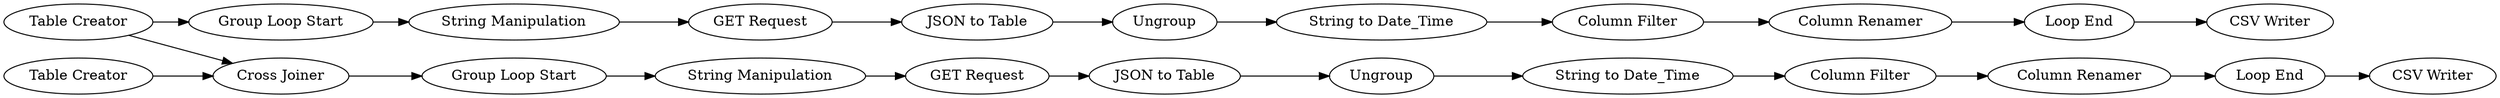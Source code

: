 digraph {
	1310 -> 1309
	1288 -> 1287
	1280 -> 1281
	1276 -> 1313
	1312 -> 1310
	1279 -> 1285
	1309 -> 1311
	1284 -> 1299
	1276 -> 1284
	1278 -> 1280
	1308 -> 1314
	1314 -> 1315
	1285 -> 1288
	1299 -> 1278
	1300 -> 1301
	1305 -> 1306
	1283 -> 1284
	1311 -> 1308
	1287 -> 1300
	1281 -> 1279
	1313 -> 1305
	1306 -> 1312
	1278 [label="String Manipulation"]
	1300 [label="Loop End"]
	1279 [label=Ungroup]
	1306 [label="GET Request"]
	1284 [label="Cross Joiner"]
	1311 [label="Column Filter"]
	1305 [label="String Manipulation"]
	1310 [label=Ungroup]
	1301 [label="CSV Writer"]
	1276 [label="Table Creator"]
	1283 [label="Table Creator"]
	1299 [label="Group Loop Start"]
	1315 [label="CSV Writer"]
	1313 [label="Group Loop Start"]
	1281 [label="JSON to Table"]
	1287 [label="Column Renamer"]
	1285 [label="String to Date_Time"]
	1309 [label="String to Date_Time"]
	1314 [label="Loop End"]
	1312 [label="JSON to Table"]
	1280 [label="GET Request"]
	1308 [label="Column Renamer"]
	1288 [label="Column Filter"]
	rankdir=LR
}
